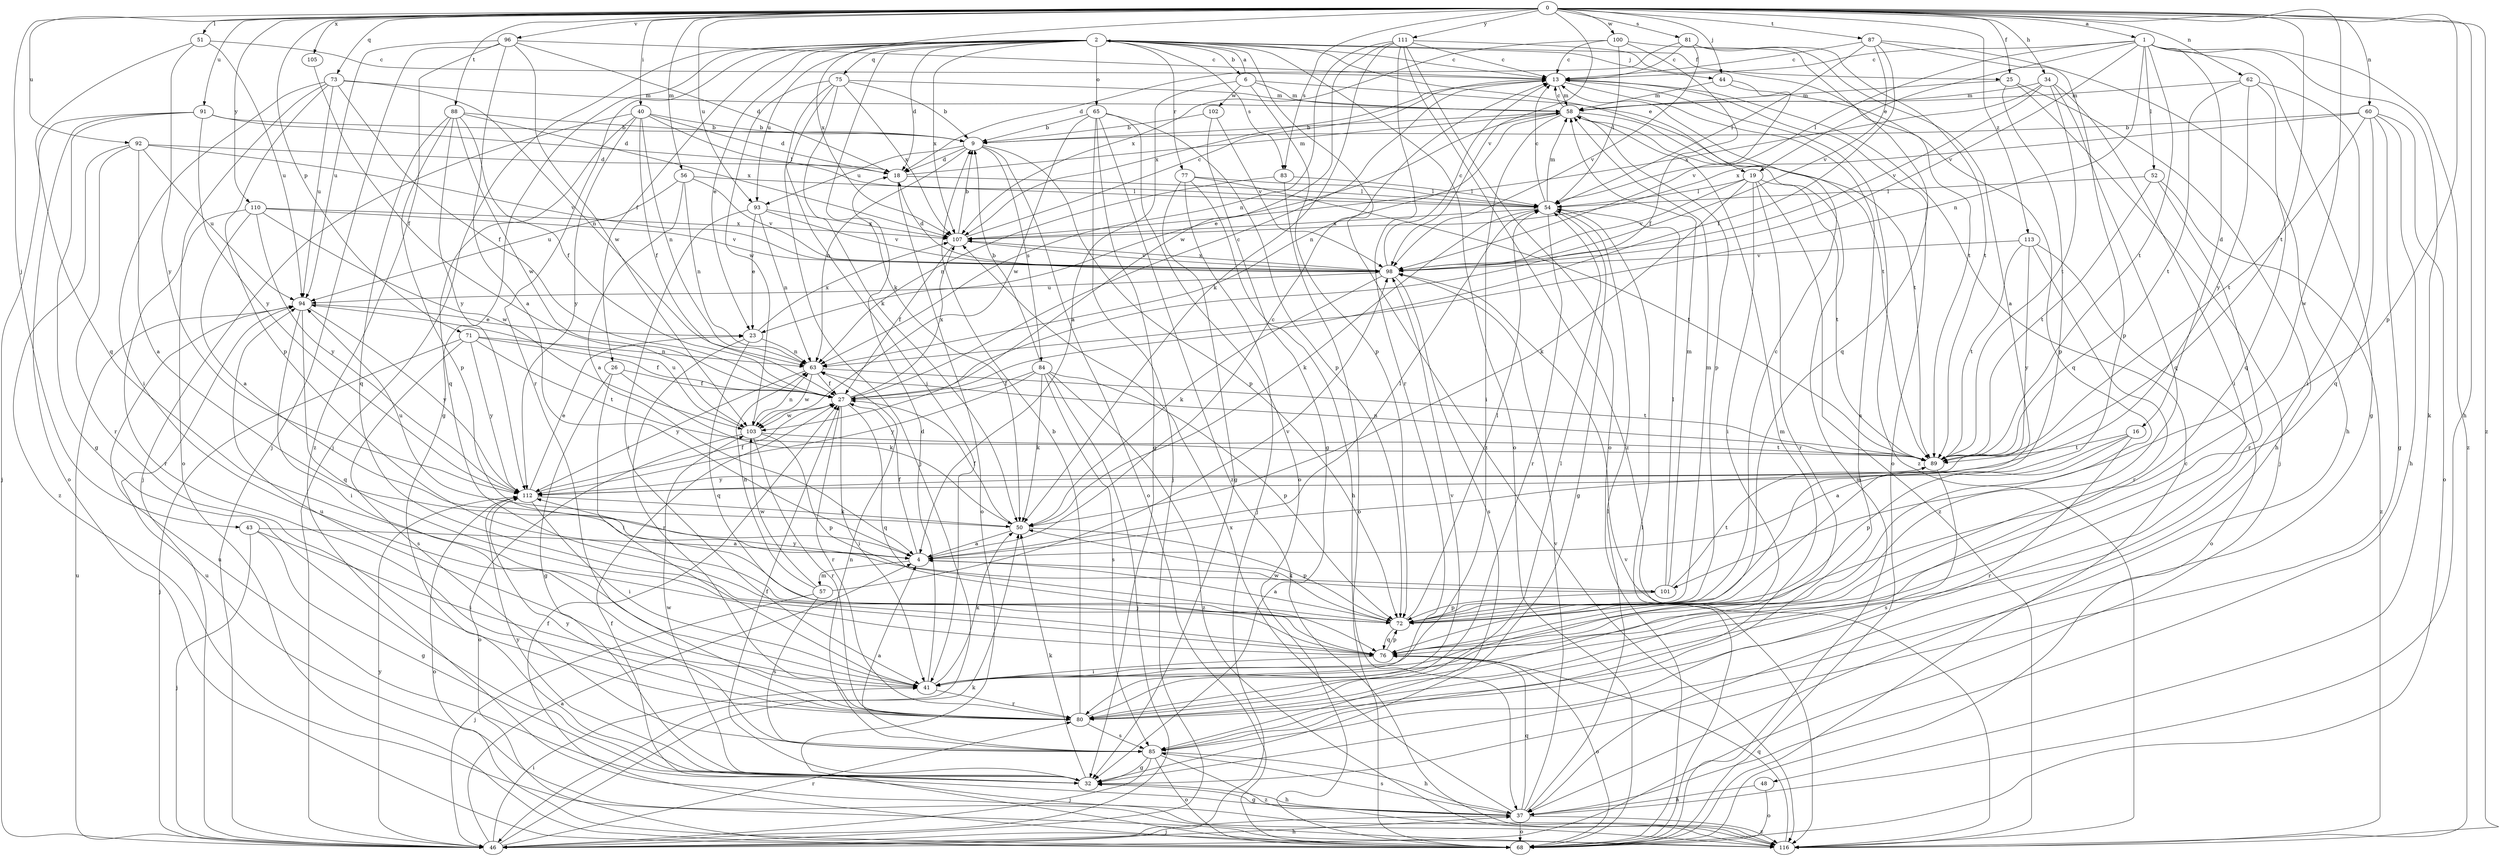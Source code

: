 strict digraph  {
0;
1;
2;
4;
6;
9;
13;
16;
18;
19;
23;
25;
26;
27;
32;
34;
37;
40;
41;
43;
44;
46;
48;
50;
51;
52;
54;
56;
57;
58;
60;
62;
63;
65;
68;
71;
72;
73;
75;
76;
77;
80;
81;
83;
84;
85;
87;
88;
89;
91;
92;
93;
94;
96;
98;
100;
101;
102;
103;
105;
107;
110;
111;
112;
113;
116;
0 -> 1  [label=a];
0 -> 25  [label=f];
0 -> 34  [label=h];
0 -> 37  [label=h];
0 -> 40  [label=i];
0 -> 43  [label=j];
0 -> 44  [label=j];
0 -> 51  [label=l];
0 -> 56  [label=m];
0 -> 60  [label=n];
0 -> 62  [label=n];
0 -> 71  [label=p];
0 -> 72  [label=p];
0 -> 73  [label=q];
0 -> 81  [label=s];
0 -> 83  [label=s];
0 -> 87  [label=t];
0 -> 88  [label=t];
0 -> 89  [label=t];
0 -> 91  [label=u];
0 -> 92  [label=u];
0 -> 93  [label=u];
0 -> 96  [label=v];
0 -> 98  [label=v];
0 -> 100  [label=w];
0 -> 101  [label=w];
0 -> 105  [label=x];
0 -> 107  [label=x];
0 -> 110  [label=y];
0 -> 111  [label=y];
0 -> 113  [label=z];
0 -> 116  [label=z];
1 -> 13  [label=c];
1 -> 16  [label=d];
1 -> 19  [label=e];
1 -> 32  [label=g];
1 -> 48  [label=k];
1 -> 52  [label=l];
1 -> 54  [label=l];
1 -> 63  [label=n];
1 -> 89  [label=t];
1 -> 98  [label=v];
1 -> 116  [label=z];
2 -> 6  [label=b];
2 -> 13  [label=c];
2 -> 18  [label=d];
2 -> 19  [label=e];
2 -> 23  [label=e];
2 -> 25  [label=f];
2 -> 26  [label=f];
2 -> 32  [label=g];
2 -> 44  [label=j];
2 -> 46  [label=j];
2 -> 50  [label=k];
2 -> 65  [label=o];
2 -> 68  [label=o];
2 -> 75  [label=q];
2 -> 77  [label=r];
2 -> 80  [label=r];
2 -> 83  [label=s];
2 -> 93  [label=u];
2 -> 107  [label=x];
2 -> 116  [label=z];
4 -> 13  [label=c];
4 -> 27  [label=f];
4 -> 54  [label=l];
4 -> 57  [label=m];
4 -> 101  [label=w];
6 -> 2  [label=a];
6 -> 4  [label=a];
6 -> 58  [label=m];
6 -> 72  [label=p];
6 -> 89  [label=t];
6 -> 102  [label=w];
9 -> 18  [label=d];
9 -> 63  [label=n];
9 -> 68  [label=o];
9 -> 72  [label=p];
9 -> 84  [label=s];
9 -> 93  [label=u];
13 -> 58  [label=m];
13 -> 68  [label=o];
13 -> 85  [label=s];
13 -> 107  [label=x];
13 -> 116  [label=z];
16 -> 4  [label=a];
16 -> 72  [label=p];
16 -> 80  [label=r];
16 -> 89  [label=t];
18 -> 54  [label=l];
18 -> 58  [label=m];
18 -> 68  [label=o];
19 -> 41  [label=i];
19 -> 50  [label=k];
19 -> 54  [label=l];
19 -> 80  [label=r];
19 -> 89  [label=t];
19 -> 98  [label=v];
19 -> 116  [label=z];
23 -> 63  [label=n];
23 -> 76  [label=q];
23 -> 80  [label=r];
23 -> 107  [label=x];
25 -> 37  [label=h];
25 -> 46  [label=j];
25 -> 58  [label=m];
25 -> 72  [label=p];
26 -> 27  [label=f];
26 -> 32  [label=g];
26 -> 41  [label=i];
26 -> 50  [label=k];
27 -> 13  [label=c];
27 -> 41  [label=i];
27 -> 76  [label=q];
27 -> 80  [label=r];
27 -> 103  [label=w];
27 -> 107  [label=x];
32 -> 27  [label=f];
32 -> 37  [label=h];
32 -> 50  [label=k];
32 -> 103  [label=w];
32 -> 112  [label=y];
34 -> 41  [label=i];
34 -> 58  [label=m];
34 -> 76  [label=q];
34 -> 89  [label=t];
34 -> 98  [label=v];
34 -> 107  [label=x];
37 -> 32  [label=g];
37 -> 46  [label=j];
37 -> 54  [label=l];
37 -> 68  [label=o];
37 -> 76  [label=q];
37 -> 85  [label=s];
37 -> 94  [label=u];
37 -> 98  [label=v];
37 -> 107  [label=x];
37 -> 116  [label=z];
40 -> 9  [label=b];
40 -> 18  [label=d];
40 -> 27  [label=f];
40 -> 46  [label=j];
40 -> 54  [label=l];
40 -> 63  [label=n];
40 -> 76  [label=q];
40 -> 112  [label=y];
41 -> 18  [label=d];
41 -> 50  [label=k];
41 -> 80  [label=r];
43 -> 4  [label=a];
43 -> 32  [label=g];
43 -> 41  [label=i];
43 -> 46  [label=j];
44 -> 58  [label=m];
44 -> 76  [label=q];
44 -> 98  [label=v];
46 -> 4  [label=a];
46 -> 37  [label=h];
46 -> 41  [label=i];
46 -> 50  [label=k];
46 -> 80  [label=r];
46 -> 94  [label=u];
46 -> 112  [label=y];
48 -> 37  [label=h];
48 -> 68  [label=o];
50 -> 4  [label=a];
50 -> 27  [label=f];
50 -> 72  [label=p];
50 -> 94  [label=u];
51 -> 13  [label=c];
51 -> 76  [label=q];
51 -> 94  [label=u];
51 -> 112  [label=y];
52 -> 54  [label=l];
52 -> 80  [label=r];
52 -> 89  [label=t];
52 -> 116  [label=z];
54 -> 13  [label=c];
54 -> 32  [label=g];
54 -> 50  [label=k];
54 -> 58  [label=m];
54 -> 80  [label=r];
54 -> 107  [label=x];
56 -> 4  [label=a];
56 -> 54  [label=l];
56 -> 63  [label=n];
56 -> 94  [label=u];
56 -> 98  [label=v];
57 -> 46  [label=j];
57 -> 63  [label=n];
57 -> 85  [label=s];
57 -> 98  [label=v];
57 -> 103  [label=w];
58 -> 9  [label=b];
58 -> 13  [label=c];
58 -> 23  [label=e];
58 -> 41  [label=i];
58 -> 63  [label=n];
58 -> 72  [label=p];
58 -> 89  [label=t];
60 -> 9  [label=b];
60 -> 32  [label=g];
60 -> 37  [label=h];
60 -> 68  [label=o];
60 -> 76  [label=q];
60 -> 89  [label=t];
60 -> 107  [label=x];
62 -> 41  [label=i];
62 -> 58  [label=m];
62 -> 76  [label=q];
62 -> 89  [label=t];
62 -> 112  [label=y];
63 -> 27  [label=f];
63 -> 89  [label=t];
63 -> 103  [label=w];
63 -> 112  [label=y];
65 -> 9  [label=b];
65 -> 32  [label=g];
65 -> 46  [label=j];
65 -> 68  [label=o];
65 -> 72  [label=p];
65 -> 103  [label=w];
65 -> 116  [label=z];
68 -> 13  [label=c];
68 -> 27  [label=f];
68 -> 54  [label=l];
68 -> 58  [label=m];
71 -> 27  [label=f];
71 -> 46  [label=j];
71 -> 63  [label=n];
71 -> 85  [label=s];
71 -> 89  [label=t];
71 -> 112  [label=y];
72 -> 4  [label=a];
72 -> 13  [label=c];
72 -> 50  [label=k];
72 -> 54  [label=l];
72 -> 58  [label=m];
72 -> 76  [label=q];
73 -> 27  [label=f];
73 -> 41  [label=i];
73 -> 58  [label=m];
73 -> 63  [label=n];
73 -> 68  [label=o];
73 -> 72  [label=p];
73 -> 94  [label=u];
75 -> 9  [label=b];
75 -> 41  [label=i];
75 -> 46  [label=j];
75 -> 50  [label=k];
75 -> 58  [label=m];
75 -> 103  [label=w];
75 -> 107  [label=x];
76 -> 41  [label=i];
76 -> 68  [label=o];
76 -> 72  [label=p];
77 -> 32  [label=g];
77 -> 37  [label=h];
77 -> 46  [label=j];
77 -> 54  [label=l];
77 -> 89  [label=t];
80 -> 9  [label=b];
80 -> 54  [label=l];
80 -> 85  [label=s];
80 -> 94  [label=u];
80 -> 98  [label=v];
81 -> 4  [label=a];
81 -> 13  [label=c];
81 -> 18  [label=d];
81 -> 89  [label=t];
81 -> 98  [label=v];
83 -> 54  [label=l];
83 -> 63  [label=n];
83 -> 68  [label=o];
84 -> 9  [label=b];
84 -> 27  [label=f];
84 -> 46  [label=j];
84 -> 50  [label=k];
84 -> 72  [label=p];
84 -> 85  [label=s];
84 -> 112  [label=y];
84 -> 116  [label=z];
85 -> 4  [label=a];
85 -> 32  [label=g];
85 -> 37  [label=h];
85 -> 46  [label=j];
85 -> 58  [label=m];
85 -> 63  [label=n];
85 -> 68  [label=o];
85 -> 112  [label=y];
85 -> 116  [label=z];
87 -> 13  [label=c];
87 -> 27  [label=f];
87 -> 37  [label=h];
87 -> 54  [label=l];
87 -> 72  [label=p];
87 -> 98  [label=v];
88 -> 9  [label=b];
88 -> 27  [label=f];
88 -> 72  [label=p];
88 -> 76  [label=q];
88 -> 103  [label=w];
88 -> 107  [label=x];
88 -> 112  [label=y];
89 -> 63  [label=n];
89 -> 85  [label=s];
89 -> 112  [label=y];
91 -> 9  [label=b];
91 -> 18  [label=d];
91 -> 32  [label=g];
91 -> 46  [label=j];
91 -> 68  [label=o];
91 -> 112  [label=y];
92 -> 4  [label=a];
92 -> 18  [label=d];
92 -> 80  [label=r];
92 -> 94  [label=u];
92 -> 98  [label=v];
92 -> 116  [label=z];
93 -> 23  [label=e];
93 -> 41  [label=i];
93 -> 63  [label=n];
93 -> 98  [label=v];
93 -> 107  [label=x];
94 -> 23  [label=e];
94 -> 41  [label=i];
94 -> 76  [label=q];
94 -> 112  [label=y];
96 -> 4  [label=a];
96 -> 13  [label=c];
96 -> 18  [label=d];
96 -> 46  [label=j];
96 -> 94  [label=u];
96 -> 103  [label=w];
96 -> 116  [label=z];
98 -> 13  [label=c];
98 -> 18  [label=d];
98 -> 50  [label=k];
98 -> 85  [label=s];
98 -> 94  [label=u];
98 -> 107  [label=x];
100 -> 13  [label=c];
100 -> 27  [label=f];
100 -> 54  [label=l];
100 -> 76  [label=q];
100 -> 107  [label=x];
101 -> 54  [label=l];
101 -> 58  [label=m];
101 -> 72  [label=p];
101 -> 89  [label=t];
101 -> 112  [label=y];
102 -> 9  [label=b];
102 -> 32  [label=g];
102 -> 98  [label=v];
103 -> 63  [label=n];
103 -> 68  [label=o];
103 -> 72  [label=p];
103 -> 80  [label=r];
103 -> 89  [label=t];
103 -> 94  [label=u];
105 -> 27  [label=f];
107 -> 9  [label=b];
107 -> 13  [label=c];
107 -> 27  [label=f];
107 -> 98  [label=v];
110 -> 4  [label=a];
110 -> 80  [label=r];
110 -> 98  [label=v];
110 -> 103  [label=w];
110 -> 107  [label=x];
110 -> 112  [label=y];
111 -> 13  [label=c];
111 -> 50  [label=k];
111 -> 63  [label=n];
111 -> 68  [label=o];
111 -> 80  [label=r];
111 -> 89  [label=t];
111 -> 103  [label=w];
111 -> 116  [label=z];
112 -> 23  [label=e];
112 -> 27  [label=f];
112 -> 41  [label=i];
112 -> 50  [label=k];
112 -> 68  [label=o];
113 -> 68  [label=o];
113 -> 80  [label=r];
113 -> 89  [label=t];
113 -> 98  [label=v];
113 -> 112  [label=y];
116 -> 27  [label=f];
116 -> 76  [label=q];
116 -> 94  [label=u];
116 -> 98  [label=v];
}
